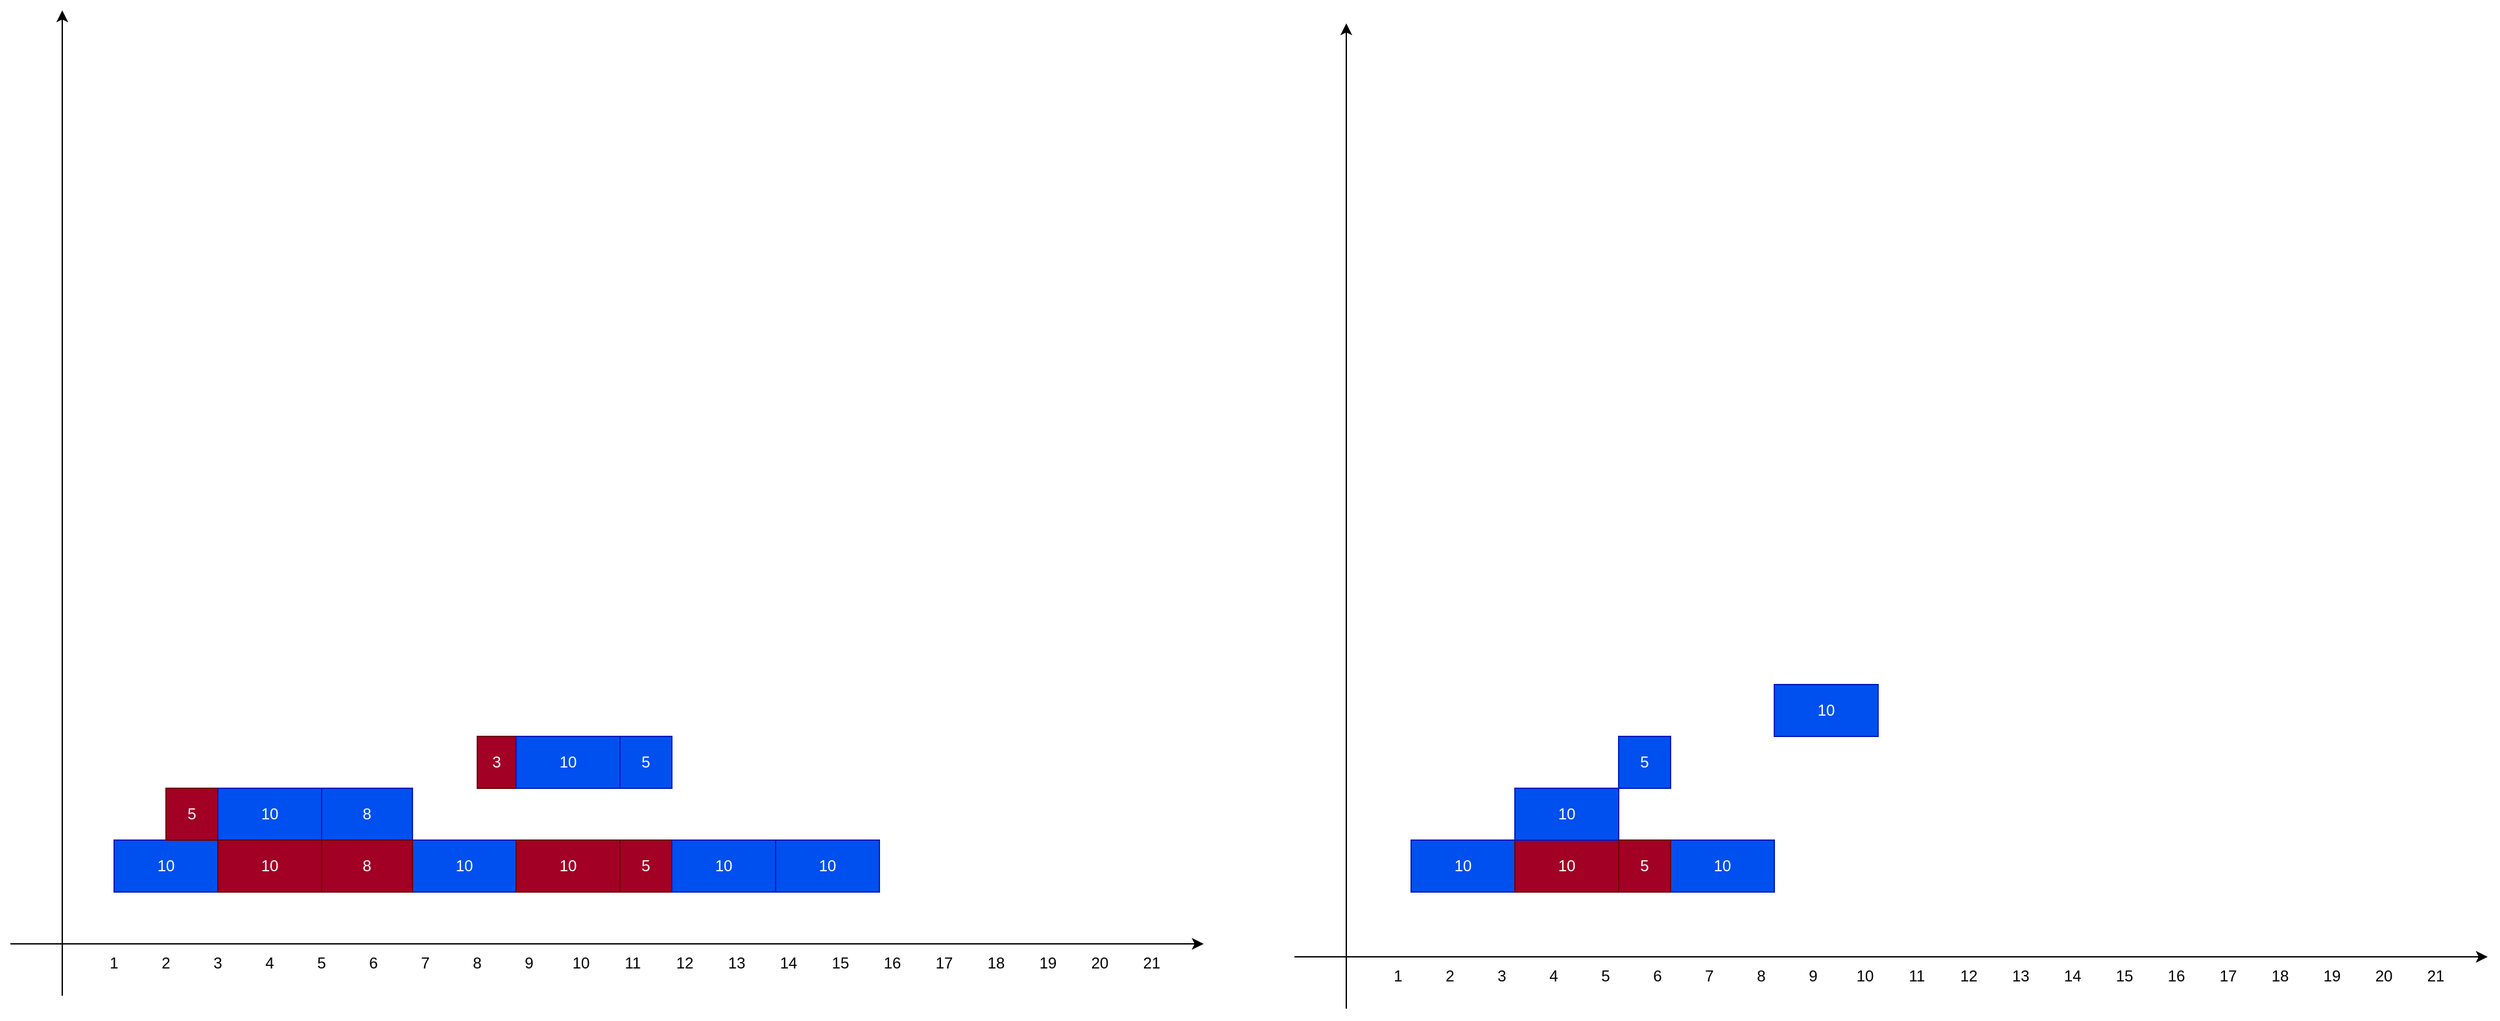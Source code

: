 <mxfile version="15.8.7" type="device"><diagram id="mEXPwOj2AdvuXxXtpDzn" name="페이지-1"><mxGraphModel dx="1673" dy="8" grid="1" gridSize="10" guides="1" tooltips="1" connect="1" arrows="1" fold="1" page="1" pageScale="1" pageWidth="1000" pageHeight="1000" math="0" shadow="0"><root><mxCell id="0"/><mxCell id="1" parent="0"/><mxCell id="KEJwp4KoL4MiE2jul_9K-1" value="" style="endArrow=classic;html=1;rounded=0;" edge="1" parent="1"><mxGeometry width="50" height="50" relative="1" as="geometry"><mxPoint x="80" y="1800" as="sourcePoint"/><mxPoint x="80" y="1040" as="targetPoint"/><Array as="points"/></mxGeometry></mxCell><mxCell id="KEJwp4KoL4MiE2jul_9K-2" value="" style="endArrow=classic;html=1;rounded=0;" edge="1" parent="1"><mxGeometry width="50" height="50" relative="1" as="geometry"><mxPoint x="40" y="1760" as="sourcePoint"/><mxPoint x="960.0" y="1760" as="targetPoint"/></mxGeometry></mxCell><mxCell id="KEJwp4KoL4MiE2jul_9K-3" value="1" style="text;html=1;strokeColor=none;fillColor=none;align=center;verticalAlign=middle;whiteSpace=wrap;rounded=0;" vertex="1" parent="1"><mxGeometry x="110" y="1760" width="20" height="30" as="geometry"/></mxCell><mxCell id="KEJwp4KoL4MiE2jul_9K-4" value="2" style="text;html=1;strokeColor=none;fillColor=none;align=center;verticalAlign=middle;whiteSpace=wrap;rounded=0;" vertex="1" parent="1"><mxGeometry x="150" y="1760" width="20" height="30" as="geometry"/></mxCell><mxCell id="KEJwp4KoL4MiE2jul_9K-5" value="3" style="text;html=1;strokeColor=none;fillColor=none;align=center;verticalAlign=middle;whiteSpace=wrap;rounded=0;" vertex="1" parent="1"><mxGeometry x="190" y="1760" width="20" height="30" as="geometry"/></mxCell><mxCell id="KEJwp4KoL4MiE2jul_9K-6" value="6" style="text;html=1;strokeColor=none;fillColor=none;align=center;verticalAlign=middle;whiteSpace=wrap;rounded=0;" vertex="1" parent="1"><mxGeometry x="310" y="1760" width="20" height="30" as="geometry"/></mxCell><mxCell id="KEJwp4KoL4MiE2jul_9K-7" value="5" style="text;html=1;strokeColor=none;fillColor=none;align=center;verticalAlign=middle;whiteSpace=wrap;rounded=0;" vertex="1" parent="1"><mxGeometry x="270" y="1760" width="20" height="30" as="geometry"/></mxCell><mxCell id="KEJwp4KoL4MiE2jul_9K-8" value="4" style="text;html=1;strokeColor=none;fillColor=none;align=center;verticalAlign=middle;whiteSpace=wrap;rounded=0;" vertex="1" parent="1"><mxGeometry x="230" y="1760" width="20" height="30" as="geometry"/></mxCell><mxCell id="KEJwp4KoL4MiE2jul_9K-9" value="9" style="text;html=1;strokeColor=none;fillColor=none;align=center;verticalAlign=middle;whiteSpace=wrap;rounded=0;" vertex="1" parent="1"><mxGeometry x="430" y="1760" width="20" height="30" as="geometry"/></mxCell><mxCell id="KEJwp4KoL4MiE2jul_9K-10" value="8" style="text;html=1;strokeColor=none;fillColor=none;align=center;verticalAlign=middle;whiteSpace=wrap;rounded=0;" vertex="1" parent="1"><mxGeometry x="390" y="1760" width="20" height="30" as="geometry"/></mxCell><mxCell id="KEJwp4KoL4MiE2jul_9K-11" value="7" style="text;html=1;strokeColor=none;fillColor=none;align=center;verticalAlign=middle;whiteSpace=wrap;rounded=0;" vertex="1" parent="1"><mxGeometry x="350" y="1760" width="20" height="30" as="geometry"/></mxCell><mxCell id="KEJwp4KoL4MiE2jul_9K-12" value="12" style="text;html=1;strokeColor=none;fillColor=none;align=center;verticalAlign=middle;whiteSpace=wrap;rounded=0;" vertex="1" parent="1"><mxGeometry x="550" y="1760" width="20" height="30" as="geometry"/></mxCell><mxCell id="KEJwp4KoL4MiE2jul_9K-13" value="11" style="text;html=1;strokeColor=none;fillColor=none;align=center;verticalAlign=middle;whiteSpace=wrap;rounded=0;" vertex="1" parent="1"><mxGeometry x="510" y="1760" width="20" height="30" as="geometry"/></mxCell><mxCell id="KEJwp4KoL4MiE2jul_9K-14" value="10" style="text;html=1;strokeColor=none;fillColor=none;align=center;verticalAlign=middle;whiteSpace=wrap;rounded=0;" vertex="1" parent="1"><mxGeometry x="470" y="1760" width="20" height="30" as="geometry"/></mxCell><mxCell id="KEJwp4KoL4MiE2jul_9K-15" value="15" style="text;html=1;strokeColor=none;fillColor=none;align=center;verticalAlign=middle;whiteSpace=wrap;rounded=0;" vertex="1" parent="1"><mxGeometry x="670" y="1760" width="20" height="30" as="geometry"/></mxCell><mxCell id="KEJwp4KoL4MiE2jul_9K-16" value="14" style="text;html=1;strokeColor=none;fillColor=none;align=center;verticalAlign=middle;whiteSpace=wrap;rounded=0;" vertex="1" parent="1"><mxGeometry x="630" y="1760" width="20" height="30" as="geometry"/></mxCell><mxCell id="KEJwp4KoL4MiE2jul_9K-17" value="13" style="text;html=1;strokeColor=none;fillColor=none;align=center;verticalAlign=middle;whiteSpace=wrap;rounded=0;" vertex="1" parent="1"><mxGeometry x="590" y="1760" width="20" height="30" as="geometry"/></mxCell><mxCell id="KEJwp4KoL4MiE2jul_9K-18" value="18" style="text;html=1;strokeColor=none;fillColor=none;align=center;verticalAlign=middle;whiteSpace=wrap;rounded=0;" vertex="1" parent="1"><mxGeometry x="790" y="1760" width="20" height="30" as="geometry"/></mxCell><mxCell id="KEJwp4KoL4MiE2jul_9K-19" value="17" style="text;html=1;strokeColor=none;fillColor=none;align=center;verticalAlign=middle;whiteSpace=wrap;rounded=0;" vertex="1" parent="1"><mxGeometry x="750" y="1760" width="20" height="30" as="geometry"/></mxCell><mxCell id="KEJwp4KoL4MiE2jul_9K-20" value="16" style="text;html=1;strokeColor=none;fillColor=none;align=center;verticalAlign=middle;whiteSpace=wrap;rounded=0;" vertex="1" parent="1"><mxGeometry x="710" y="1760" width="20" height="30" as="geometry"/></mxCell><mxCell id="KEJwp4KoL4MiE2jul_9K-21" value="21" style="text;html=1;strokeColor=none;fillColor=none;align=center;verticalAlign=middle;whiteSpace=wrap;rounded=0;" vertex="1" parent="1"><mxGeometry x="910" y="1760" width="20" height="30" as="geometry"/></mxCell><mxCell id="KEJwp4KoL4MiE2jul_9K-22" value="20" style="text;html=1;strokeColor=none;fillColor=none;align=center;verticalAlign=middle;whiteSpace=wrap;rounded=0;" vertex="1" parent="1"><mxGeometry x="870" y="1760" width="20" height="30" as="geometry"/></mxCell><mxCell id="KEJwp4KoL4MiE2jul_9K-23" value="19" style="text;html=1;strokeColor=none;fillColor=none;align=center;verticalAlign=middle;whiteSpace=wrap;rounded=0;" vertex="1" parent="1"><mxGeometry x="830" y="1760" width="20" height="30" as="geometry"/></mxCell><mxCell id="KEJwp4KoL4MiE2jul_9K-24" value="10" style="rounded=0;whiteSpace=wrap;html=1;fillColor=#0050ef;fontColor=#ffffff;strokeColor=#001DBC;" vertex="1" parent="1"><mxGeometry x="120" y="1680" width="80" height="40" as="geometry"/></mxCell><mxCell id="KEJwp4KoL4MiE2jul_9K-42" value="5" style="rounded=0;whiteSpace=wrap;html=1;fillColor=#a20025;fontColor=#ffffff;strokeColor=#6F0000;" vertex="1" parent="1"><mxGeometry x="160" y="1640" width="40" height="40" as="geometry"/></mxCell><mxCell id="KEJwp4KoL4MiE2jul_9K-44" value="10" style="rounded=0;whiteSpace=wrap;html=1;fillColor=#0050ef;fontColor=#ffffff;strokeColor=#001DBC;" vertex="1" parent="1"><mxGeometry x="200" y="1640" width="80" height="40" as="geometry"/></mxCell><mxCell id="KEJwp4KoL4MiE2jul_9K-45" value="10" style="rounded=0;whiteSpace=wrap;html=1;fillColor=#0050ef;fontColor=#ffffff;strokeColor=#001DBC;" vertex="1" parent="1"><mxGeometry x="350" y="1680" width="80" height="40" as="geometry"/></mxCell><mxCell id="KEJwp4KoL4MiE2jul_9K-46" value="10" style="rounded=0;whiteSpace=wrap;html=1;fillColor=#a20025;fontColor=#ffffff;strokeColor=#6F0000;" vertex="1" parent="1"><mxGeometry x="200" y="1680" width="80" height="40" as="geometry"/></mxCell><mxCell id="KEJwp4KoL4MiE2jul_9K-47" value="8" style="rounded=0;whiteSpace=wrap;html=1;fillColor=#0050ef;fontColor=#ffffff;strokeColor=#001DBC;" vertex="1" parent="1"><mxGeometry x="280" y="1640" width="70" height="40" as="geometry"/></mxCell><mxCell id="KEJwp4KoL4MiE2jul_9K-48" value="8" style="rounded=0;whiteSpace=wrap;html=1;fillColor=#a20025;fontColor=#ffffff;strokeColor=#6F0000;" vertex="1" parent="1"><mxGeometry x="280" y="1680" width="70" height="40" as="geometry"/></mxCell><mxCell id="KEJwp4KoL4MiE2jul_9K-49" value="3" style="rounded=0;whiteSpace=wrap;html=1;fillColor=#a20025;fontColor=#ffffff;strokeColor=#6F0000;" vertex="1" parent="1"><mxGeometry x="400" y="1600" width="30" height="40" as="geometry"/></mxCell><mxCell id="KEJwp4KoL4MiE2jul_9K-50" value="10" style="rounded=0;whiteSpace=wrap;html=1;fillColor=#0050ef;fontColor=#ffffff;strokeColor=#001DBC;" vertex="1" parent="1"><mxGeometry x="430" y="1600" width="80" height="40" as="geometry"/></mxCell><mxCell id="KEJwp4KoL4MiE2jul_9K-51" value="10" style="rounded=0;whiteSpace=wrap;html=1;fillColor=#a20025;fontColor=#ffffff;strokeColor=#6F0000;" vertex="1" parent="1"><mxGeometry x="430" y="1680" width="80" height="40" as="geometry"/></mxCell><mxCell id="KEJwp4KoL4MiE2jul_9K-52" value="5" style="rounded=0;whiteSpace=wrap;html=1;fillColor=#a20025;fontColor=#ffffff;strokeColor=#6F0000;" vertex="1" parent="1"><mxGeometry x="510" y="1680" width="40" height="40" as="geometry"/></mxCell><mxCell id="KEJwp4KoL4MiE2jul_9K-53" value="5" style="rounded=0;whiteSpace=wrap;html=1;fillColor=#0050ef;fontColor=#ffffff;strokeColor=#001DBC;" vertex="1" parent="1"><mxGeometry x="510" y="1600" width="40" height="40" as="geometry"/></mxCell><mxCell id="KEJwp4KoL4MiE2jul_9K-54" value="10" style="rounded=0;whiteSpace=wrap;html=1;fillColor=#0050ef;fontColor=#ffffff;strokeColor=#001DBC;" vertex="1" parent="1"><mxGeometry x="550" y="1680" width="80" height="40" as="geometry"/></mxCell><mxCell id="KEJwp4KoL4MiE2jul_9K-55" value="10" style="rounded=0;whiteSpace=wrap;html=1;fillColor=#0050ef;fontColor=#ffffff;strokeColor=#001DBC;" vertex="1" parent="1"><mxGeometry x="630" y="1680" width="80" height="40" as="geometry"/></mxCell><mxCell id="KEJwp4KoL4MiE2jul_9K-56" value="" style="endArrow=classic;html=1;rounded=0;" edge="1" parent="1"><mxGeometry width="50" height="50" relative="1" as="geometry"><mxPoint x="1070" y="1810" as="sourcePoint"/><mxPoint x="1070" y="1050" as="targetPoint"/><Array as="points"/></mxGeometry></mxCell><mxCell id="KEJwp4KoL4MiE2jul_9K-57" value="" style="endArrow=classic;html=1;rounded=0;" edge="1" parent="1"><mxGeometry width="50" height="50" relative="1" as="geometry"><mxPoint x="1030" y="1770" as="sourcePoint"/><mxPoint x="1950.0" y="1770" as="targetPoint"/></mxGeometry></mxCell><mxCell id="KEJwp4KoL4MiE2jul_9K-58" value="1" style="text;html=1;strokeColor=none;fillColor=none;align=center;verticalAlign=middle;whiteSpace=wrap;rounded=0;" vertex="1" parent="1"><mxGeometry x="1100" y="1770" width="20" height="30" as="geometry"/></mxCell><mxCell id="KEJwp4KoL4MiE2jul_9K-59" value="2" style="text;html=1;strokeColor=none;fillColor=none;align=center;verticalAlign=middle;whiteSpace=wrap;rounded=0;" vertex="1" parent="1"><mxGeometry x="1140" y="1770" width="20" height="30" as="geometry"/></mxCell><mxCell id="KEJwp4KoL4MiE2jul_9K-60" value="3" style="text;html=1;strokeColor=none;fillColor=none;align=center;verticalAlign=middle;whiteSpace=wrap;rounded=0;" vertex="1" parent="1"><mxGeometry x="1180" y="1770" width="20" height="30" as="geometry"/></mxCell><mxCell id="KEJwp4KoL4MiE2jul_9K-61" value="6" style="text;html=1;strokeColor=none;fillColor=none;align=center;verticalAlign=middle;whiteSpace=wrap;rounded=0;" vertex="1" parent="1"><mxGeometry x="1300" y="1770" width="20" height="30" as="geometry"/></mxCell><mxCell id="KEJwp4KoL4MiE2jul_9K-62" value="5" style="text;html=1;strokeColor=none;fillColor=none;align=center;verticalAlign=middle;whiteSpace=wrap;rounded=0;" vertex="1" parent="1"><mxGeometry x="1260" y="1770" width="20" height="30" as="geometry"/></mxCell><mxCell id="KEJwp4KoL4MiE2jul_9K-63" value="4" style="text;html=1;strokeColor=none;fillColor=none;align=center;verticalAlign=middle;whiteSpace=wrap;rounded=0;" vertex="1" parent="1"><mxGeometry x="1220" y="1770" width="20" height="30" as="geometry"/></mxCell><mxCell id="KEJwp4KoL4MiE2jul_9K-64" value="9" style="text;html=1;strokeColor=none;fillColor=none;align=center;verticalAlign=middle;whiteSpace=wrap;rounded=0;" vertex="1" parent="1"><mxGeometry x="1420" y="1770" width="20" height="30" as="geometry"/></mxCell><mxCell id="KEJwp4KoL4MiE2jul_9K-65" value="8" style="text;html=1;strokeColor=none;fillColor=none;align=center;verticalAlign=middle;whiteSpace=wrap;rounded=0;" vertex="1" parent="1"><mxGeometry x="1380" y="1770" width="20" height="30" as="geometry"/></mxCell><mxCell id="KEJwp4KoL4MiE2jul_9K-66" value="7" style="text;html=1;strokeColor=none;fillColor=none;align=center;verticalAlign=middle;whiteSpace=wrap;rounded=0;" vertex="1" parent="1"><mxGeometry x="1340" y="1770" width="20" height="30" as="geometry"/></mxCell><mxCell id="KEJwp4KoL4MiE2jul_9K-67" value="12" style="text;html=1;strokeColor=none;fillColor=none;align=center;verticalAlign=middle;whiteSpace=wrap;rounded=0;" vertex="1" parent="1"><mxGeometry x="1540" y="1770" width="20" height="30" as="geometry"/></mxCell><mxCell id="KEJwp4KoL4MiE2jul_9K-68" value="11" style="text;html=1;strokeColor=none;fillColor=none;align=center;verticalAlign=middle;whiteSpace=wrap;rounded=0;" vertex="1" parent="1"><mxGeometry x="1500" y="1770" width="20" height="30" as="geometry"/></mxCell><mxCell id="KEJwp4KoL4MiE2jul_9K-69" value="10" style="text;html=1;strokeColor=none;fillColor=none;align=center;verticalAlign=middle;whiteSpace=wrap;rounded=0;" vertex="1" parent="1"><mxGeometry x="1460" y="1770" width="20" height="30" as="geometry"/></mxCell><mxCell id="KEJwp4KoL4MiE2jul_9K-70" value="15" style="text;html=1;strokeColor=none;fillColor=none;align=center;verticalAlign=middle;whiteSpace=wrap;rounded=0;" vertex="1" parent="1"><mxGeometry x="1660" y="1770" width="20" height="30" as="geometry"/></mxCell><mxCell id="KEJwp4KoL4MiE2jul_9K-71" value="14" style="text;html=1;strokeColor=none;fillColor=none;align=center;verticalAlign=middle;whiteSpace=wrap;rounded=0;" vertex="1" parent="1"><mxGeometry x="1620" y="1770" width="20" height="30" as="geometry"/></mxCell><mxCell id="KEJwp4KoL4MiE2jul_9K-72" value="13" style="text;html=1;strokeColor=none;fillColor=none;align=center;verticalAlign=middle;whiteSpace=wrap;rounded=0;" vertex="1" parent="1"><mxGeometry x="1580" y="1770" width="20" height="30" as="geometry"/></mxCell><mxCell id="KEJwp4KoL4MiE2jul_9K-73" value="18" style="text;html=1;strokeColor=none;fillColor=none;align=center;verticalAlign=middle;whiteSpace=wrap;rounded=0;" vertex="1" parent="1"><mxGeometry x="1780" y="1770" width="20" height="30" as="geometry"/></mxCell><mxCell id="KEJwp4KoL4MiE2jul_9K-74" value="17" style="text;html=1;strokeColor=none;fillColor=none;align=center;verticalAlign=middle;whiteSpace=wrap;rounded=0;" vertex="1" parent="1"><mxGeometry x="1740" y="1770" width="20" height="30" as="geometry"/></mxCell><mxCell id="KEJwp4KoL4MiE2jul_9K-75" value="16" style="text;html=1;strokeColor=none;fillColor=none;align=center;verticalAlign=middle;whiteSpace=wrap;rounded=0;" vertex="1" parent="1"><mxGeometry x="1700" y="1770" width="20" height="30" as="geometry"/></mxCell><mxCell id="KEJwp4KoL4MiE2jul_9K-76" value="21" style="text;html=1;strokeColor=none;fillColor=none;align=center;verticalAlign=middle;whiteSpace=wrap;rounded=0;" vertex="1" parent="1"><mxGeometry x="1900" y="1770" width="20" height="30" as="geometry"/></mxCell><mxCell id="KEJwp4KoL4MiE2jul_9K-77" value="20" style="text;html=1;strokeColor=none;fillColor=none;align=center;verticalAlign=middle;whiteSpace=wrap;rounded=0;" vertex="1" parent="1"><mxGeometry x="1860" y="1770" width="20" height="30" as="geometry"/></mxCell><mxCell id="KEJwp4KoL4MiE2jul_9K-78" value="19" style="text;html=1;strokeColor=none;fillColor=none;align=center;verticalAlign=middle;whiteSpace=wrap;rounded=0;" vertex="1" parent="1"><mxGeometry x="1820" y="1770" width="20" height="30" as="geometry"/></mxCell><mxCell id="KEJwp4KoL4MiE2jul_9K-79" value="10" style="rounded=0;whiteSpace=wrap;html=1;fillColor=#0050ef;fontColor=#ffffff;strokeColor=#001DBC;" vertex="1" parent="1"><mxGeometry x="1120" y="1680" width="80" height="40" as="geometry"/></mxCell><mxCell id="KEJwp4KoL4MiE2jul_9K-94" value="10" style="rounded=0;whiteSpace=wrap;html=1;fillColor=#a20025;fontColor=#ffffff;strokeColor=#6F0000;" vertex="1" parent="1"><mxGeometry x="1200" y="1680" width="80" height="40" as="geometry"/></mxCell><mxCell id="KEJwp4KoL4MiE2jul_9K-95" value="5" style="rounded=0;whiteSpace=wrap;html=1;fillColor=#0050ef;fontColor=#ffffff;strokeColor=#001DBC;" vertex="1" parent="1"><mxGeometry x="1280" y="1600" width="40" height="40" as="geometry"/></mxCell><mxCell id="KEJwp4KoL4MiE2jul_9K-96" value="10" style="rounded=0;whiteSpace=wrap;html=1;fillColor=#0050ef;fontColor=#ffffff;strokeColor=#001DBC;" vertex="1" parent="1"><mxGeometry x="1400" y="1560" width="80" height="40" as="geometry"/></mxCell><mxCell id="KEJwp4KoL4MiE2jul_9K-97" value="10" style="rounded=0;whiteSpace=wrap;html=1;fillColor=#0050ef;fontColor=#ffffff;strokeColor=#001DBC;" vertex="1" parent="1"><mxGeometry x="1200" y="1640" width="80" height="40" as="geometry"/></mxCell><mxCell id="KEJwp4KoL4MiE2jul_9K-98" value="10" style="rounded=0;whiteSpace=wrap;html=1;fillColor=#0050ef;fontColor=#ffffff;strokeColor=#001DBC;" vertex="1" parent="1"><mxGeometry x="1320" y="1680" width="80" height="40" as="geometry"/></mxCell><mxCell id="KEJwp4KoL4MiE2jul_9K-99" value="5" style="rounded=0;whiteSpace=wrap;html=1;fillColor=#a20025;fontColor=#ffffff;strokeColor=#6F0000;" vertex="1" parent="1"><mxGeometry x="1280" y="1680" width="40" height="40" as="geometry"/></mxCell></root></mxGraphModel></diagram></mxfile>